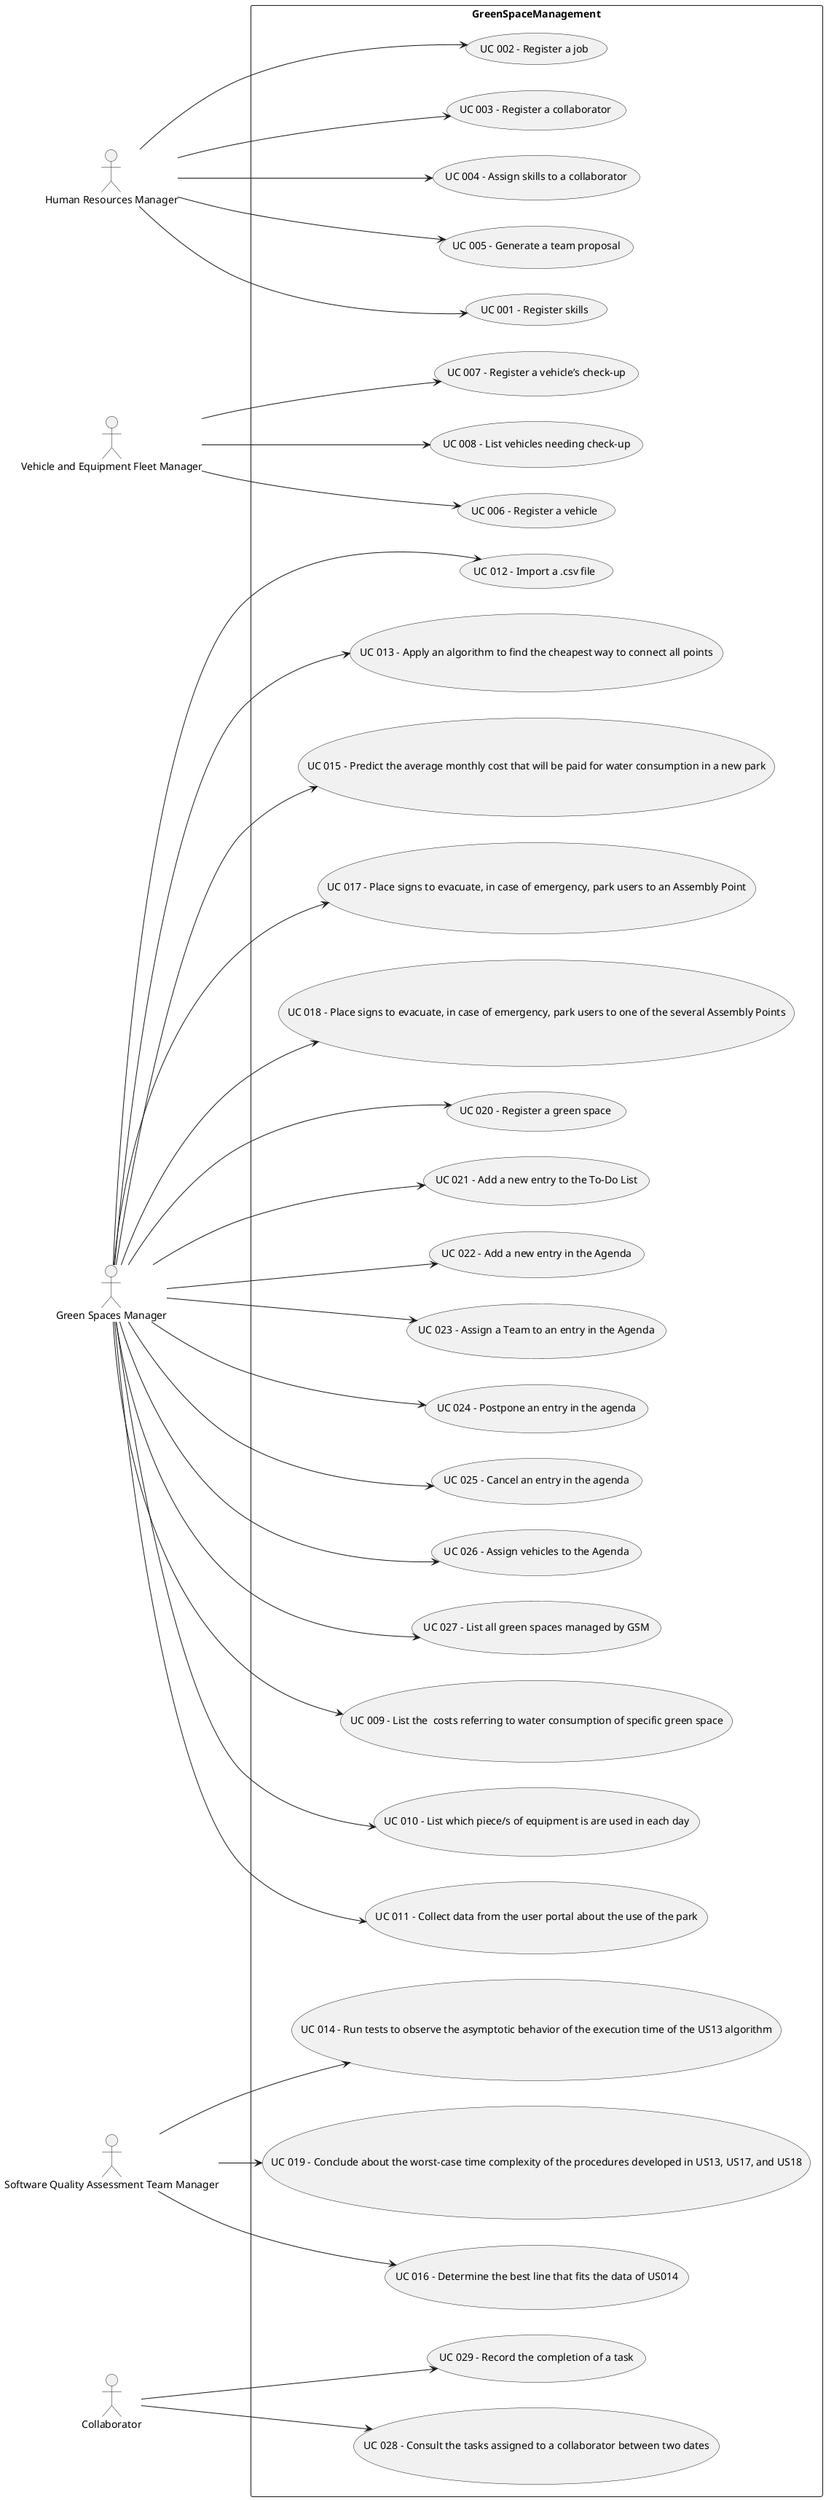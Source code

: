 @startuml

left to right direction

actor "Human Resources Manager" as HRM
actor "Vehicle and Equipment Fleet Manager" as VFM
actor "Green Spaces Manager" as GSM
actor "Software Quality Assessment Team Manager" as QAM
actor "Collaborator" as Collab


rectangle GreenSpaceManagement {
  HRM --> (UC 001 - Register skills)
  HRM --> (UC 002 - Register a job)
  HRM --> (UC 003 - Register a collaborator)
  HRM --> (UC 004 - Assign skills to a collaborator)
  HRM --> (UC 005 - Generate a team proposal)
  VFM --> (UC 006 - Register a vehicle)
  VFM --> (UC 007 - Register a vehicle’s check-up)
  VFM --> (UC 008 - List vehicles needing check-up)
  GSM --> (UC 009 - List the  costs referring to water consumption of specific green space)
  GSM --> (UC 010 - List which piece/s of equipment is are used in each day)
  GSM --> (UC 011 - Collect data from the user portal about the use of the park)
  GSM --> (UC 012 - Import a .csv file)
  GSM --> (UC 013 - Apply an algorithm to find the cheapest way to connect all points)
  QAM --> (UC 014 - Run tests to observe the asymptotic behavior of the execution time of the US13 algorithm)
  GSM --> (UC 015 - Predict the average monthly cost that will be paid for water consumption in a new park)
  QAM --> (UC 016 - Determine the best line that fits the data of US014)
  GSM --> (UC 017 - Place signs to evacuate, in case of emergency, park users to an Assembly Point)
  GSM --> (UC 018 - Place signs to evacuate, in case of emergency, park users to one of the several Assembly Points)
  QAM --> (UC 019 - Conclude about the worst-case time complexity of the procedures developed in US13, US17, and US18)
  GSM --> (UC 020 - Register a green space)
  GSM --> (UC 021 - Add a new entry to the To-Do List)
  GSM --> (UC 022 - Add a new entry in the Agenda)
  GSM --> (UC 023 - Assign a Team to an entry in the Agenda)
  GSM --> (UC 024 - Postpone an entry in the agenda)
  GSM --> (UC 025 - Cancel an entry in the agenda)
  GSM --> (UC 026 - Assign vehicles to the Agenda)
  GSM --> (UC 027 - List all green spaces managed by GSM)
  Collab --> (UC 028 - Consult the tasks assigned to a collaborator between two dates)
  Collab --> (UC 029 - Record the completion of a task)
}

@enduml